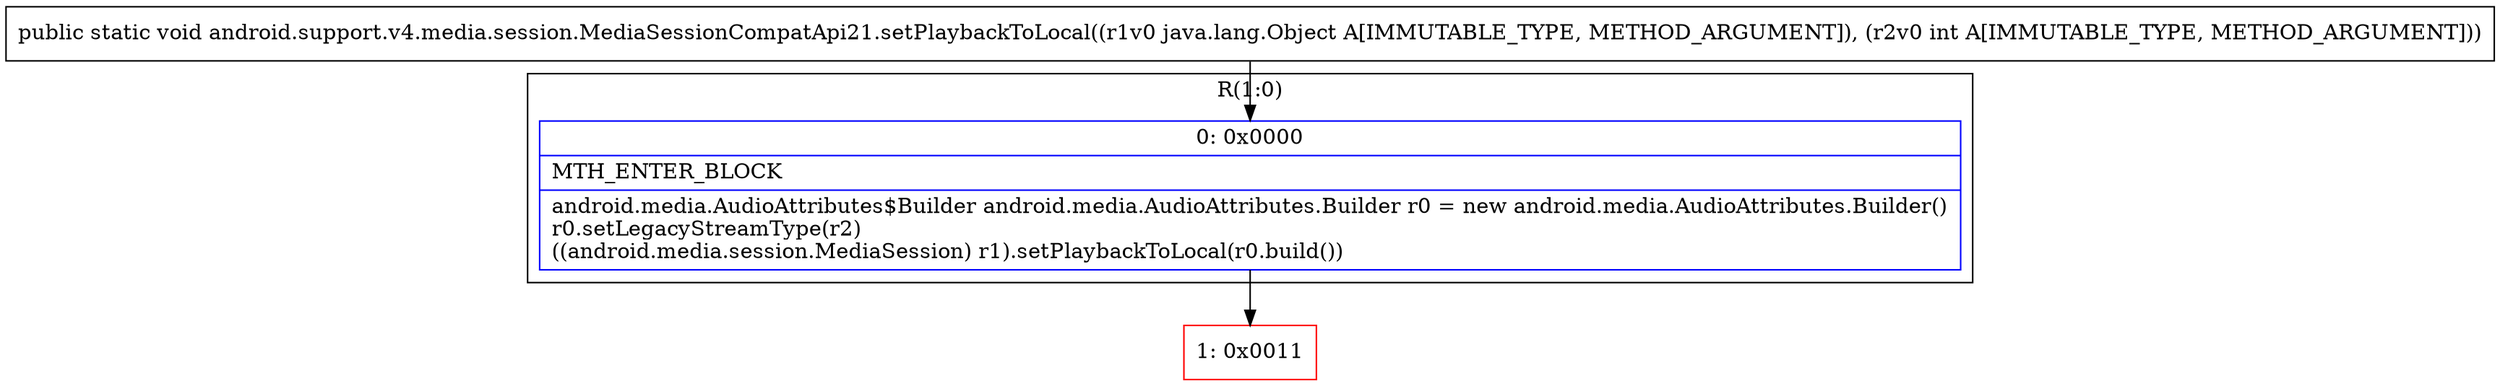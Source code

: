 digraph "CFG forandroid.support.v4.media.session.MediaSessionCompatApi21.setPlaybackToLocal(Ljava\/lang\/Object;I)V" {
subgraph cluster_Region_1048002123 {
label = "R(1:0)";
node [shape=record,color=blue];
Node_0 [shape=record,label="{0\:\ 0x0000|MTH_ENTER_BLOCK\l|android.media.AudioAttributes$Builder android.media.AudioAttributes.Builder r0 = new android.media.AudioAttributes.Builder()\lr0.setLegacyStreamType(r2)\l((android.media.session.MediaSession) r1).setPlaybackToLocal(r0.build())\l}"];
}
Node_1 [shape=record,color=red,label="{1\:\ 0x0011}"];
MethodNode[shape=record,label="{public static void android.support.v4.media.session.MediaSessionCompatApi21.setPlaybackToLocal((r1v0 java.lang.Object A[IMMUTABLE_TYPE, METHOD_ARGUMENT]), (r2v0 int A[IMMUTABLE_TYPE, METHOD_ARGUMENT])) }"];
MethodNode -> Node_0;
Node_0 -> Node_1;
}

